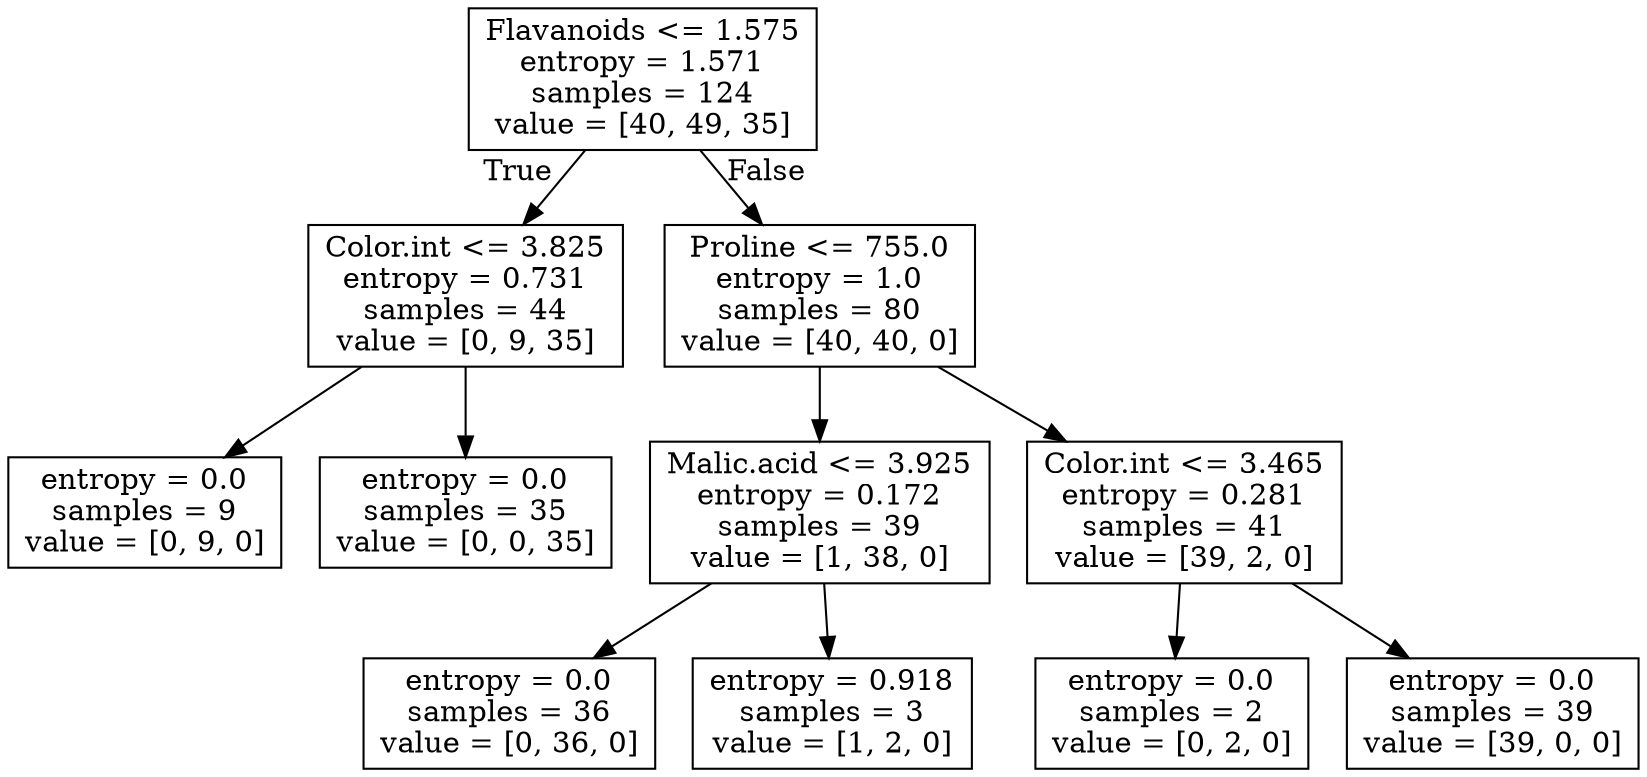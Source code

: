 digraph Tree {
node [shape=box] ;
0 [label="Flavanoids <= 1.575\nentropy = 1.571\nsamples = 124\nvalue = [40, 49, 35]"] ;
1 [label="Color.int <= 3.825\nentropy = 0.731\nsamples = 44\nvalue = [0, 9, 35]"] ;
0 -> 1 [labeldistance=2.5, labelangle=45, headlabel="True"] ;
2 [label="entropy = 0.0\nsamples = 9\nvalue = [0, 9, 0]"] ;
1 -> 2 ;
3 [label="entropy = 0.0\nsamples = 35\nvalue = [0, 0, 35]"] ;
1 -> 3 ;
4 [label="Proline <= 755.0\nentropy = 1.0\nsamples = 80\nvalue = [40, 40, 0]"] ;
0 -> 4 [labeldistance=2.5, labelangle=-45, headlabel="False"] ;
5 [label="Malic.acid <= 3.925\nentropy = 0.172\nsamples = 39\nvalue = [1, 38, 0]"] ;
4 -> 5 ;
6 [label="entropy = 0.0\nsamples = 36\nvalue = [0, 36, 0]"] ;
5 -> 6 ;
7 [label="entropy = 0.918\nsamples = 3\nvalue = [1, 2, 0]"] ;
5 -> 7 ;
8 [label="Color.int <= 3.465\nentropy = 0.281\nsamples = 41\nvalue = [39, 2, 0]"] ;
4 -> 8 ;
9 [label="entropy = 0.0\nsamples = 2\nvalue = [0, 2, 0]"] ;
8 -> 9 ;
10 [label="entropy = 0.0\nsamples = 39\nvalue = [39, 0, 0]"] ;
8 -> 10 ;
}